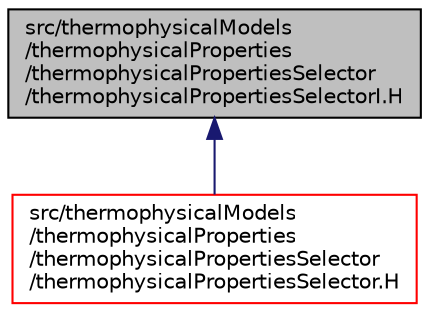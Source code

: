 digraph "src/thermophysicalModels/thermophysicalProperties/thermophysicalPropertiesSelector/thermophysicalPropertiesSelectorI.H"
{
  bgcolor="transparent";
  edge [fontname="Helvetica",fontsize="10",labelfontname="Helvetica",labelfontsize="10"];
  node [fontname="Helvetica",fontsize="10",shape=record];
  Node1 [label="src/thermophysicalModels\l/thermophysicalProperties\l/thermophysicalPropertiesSelector\l/thermophysicalPropertiesSelectorI.H",height=0.2,width=0.4,color="black", fillcolor="grey75", style="filled" fontcolor="black"];
  Node1 -> Node2 [dir="back",color="midnightblue",fontsize="10",style="solid",fontname="Helvetica"];
  Node2 [label="src/thermophysicalModels\l/thermophysicalProperties\l/thermophysicalPropertiesSelector\l/thermophysicalPropertiesSelector.H",height=0.2,width=0.4,color="red",URL="$thermophysicalPropertiesSelector_8H.html"];
}
